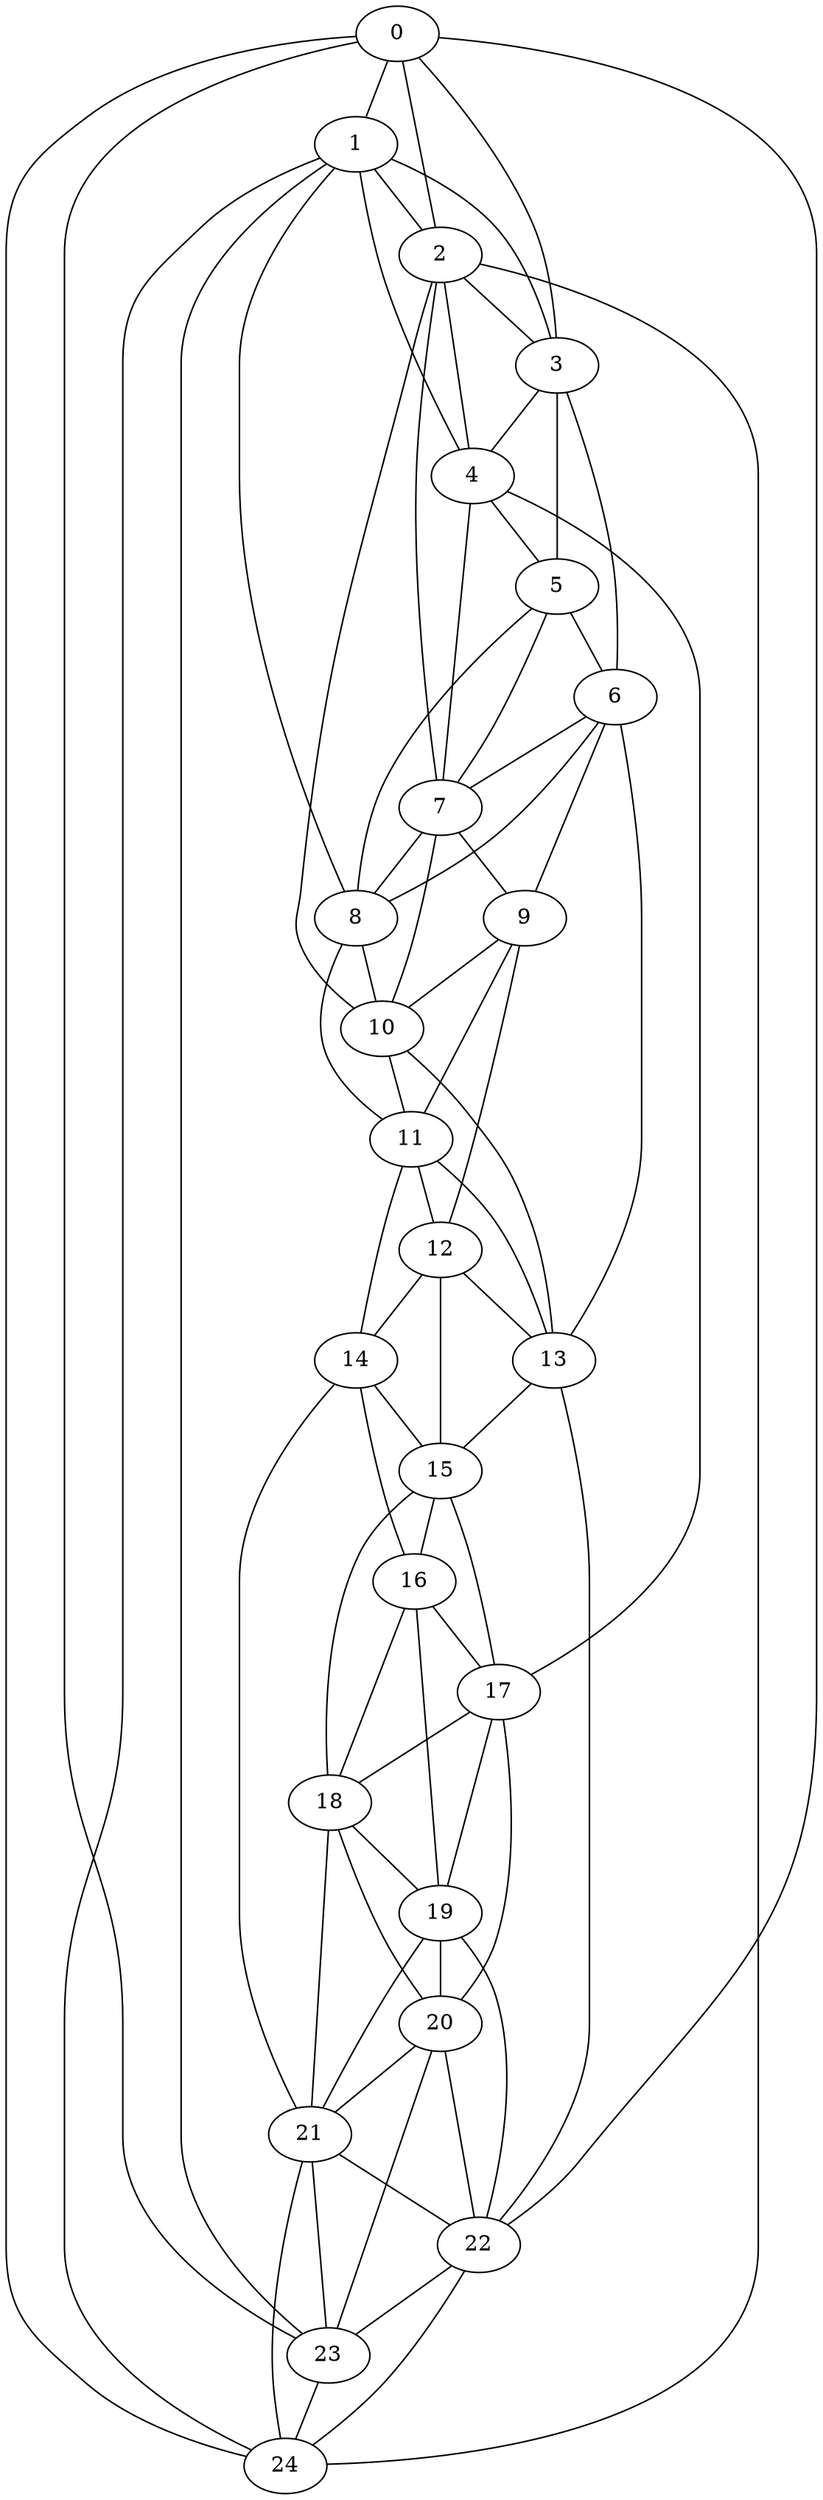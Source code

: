 strict graph "watts_strogatz_graph(25,6,0.1)" {
0;
1;
2;
3;
4;
5;
6;
7;
8;
9;
10;
11;
12;
13;
14;
15;
16;
17;
18;
19;
20;
21;
22;
23;
24;
0 -- 1  [is_available=True, prob="0.0726260335588"];
0 -- 2  [is_available=True, prob="1.0"];
0 -- 3  [is_available=True, prob="0.849649751746"];
0 -- 22  [is_available=True, prob="0.62100965961"];
0 -- 23  [is_available=True, prob="1.0"];
0 -- 24  [is_available=True, prob="0.507360870937"];
1 -- 2  [is_available=True, prob="1.0"];
1 -- 3  [is_available=True, prob="0.28844288392"];
1 -- 4  [is_available=True, prob="0.985606515774"];
1 -- 8  [is_available=True, prob="0.319640284062"];
1 -- 23  [is_available=True, prob="1.0"];
1 -- 24  [is_available=True, prob="0.585347645539"];
2 -- 3  [is_available=True, prob="0.827891071618"];
2 -- 4  [is_available=True, prob="0.388595848208"];
2 -- 7  [is_available=True, prob="0.652773145927"];
2 -- 10  [is_available=True, prob="0.444226413765"];
2 -- 24  [is_available=True, prob="0.33575568917"];
3 -- 4  [is_available=True, prob="0.461666256108"];
3 -- 5  [is_available=True, prob="1.0"];
3 -- 6  [is_available=True, prob="0.664353179841"];
4 -- 5  [is_available=True, prob="0.127752973999"];
4 -- 7  [is_available=True, prob="0.912647440189"];
4 -- 17  [is_available=True, prob="0.27997348387"];
5 -- 6  [is_available=True, prob="0.847258340446"];
5 -- 7  [is_available=True, prob="1.0"];
5 -- 8  [is_available=True, prob="0.804255723706"];
6 -- 7  [is_available=True, prob="0.0918536844521"];
6 -- 8  [is_available=True, prob="0.929520555945"];
6 -- 9  [is_available=True, prob="0.00578813623444"];
6 -- 13  [is_available=True, prob="0.135752892293"];
7 -- 8  [is_available=True, prob="0.659152288228"];
7 -- 9  [is_available=True, prob="0.929808506674"];
7 -- 10  [is_available=True, prob="0.10835871869"];
8 -- 10  [is_available=True, prob="1.0"];
8 -- 11  [is_available=True, prob="0.869251052659"];
9 -- 10  [is_available=True, prob="0.936615401099"];
9 -- 11  [is_available=True, prob="0.135451012195"];
9 -- 12  [is_available=True, prob="0.549210705769"];
10 -- 11  [is_available=True, prob="0.551292981999"];
10 -- 13  [is_available=True, prob="0.318758316216"];
11 -- 12  [is_available=True, prob="0.270737813589"];
11 -- 13  [is_available=True, prob="1.0"];
11 -- 14  [is_available=True, prob="0.247218769181"];
12 -- 13  [is_available=True, prob="0.653973628989"];
12 -- 14  [is_available=True, prob="1.0"];
12 -- 15  [is_available=True, prob="1.0"];
13 -- 15  [is_available=True, prob="0.196419248044"];
13 -- 22  [is_available=True, prob="0.924894004968"];
14 -- 15  [is_available=True, prob="0.139719394325"];
14 -- 16  [is_available=True, prob="0.464648899953"];
14 -- 21  [is_available=True, prob="1.0"];
15 -- 16  [is_available=True, prob="0.268121423089"];
15 -- 17  [is_available=True, prob="0.691641196244"];
15 -- 18  [is_available=True, prob="1.0"];
16 -- 17  [is_available=True, prob="1.0"];
16 -- 18  [is_available=True, prob="0.917715658562"];
16 -- 19  [is_available=True, prob="0.234709417622"];
17 -- 18  [is_available=True, prob="0.974554077752"];
17 -- 19  [is_available=True, prob="0.189673419707"];
17 -- 20  [is_available=True, prob="0.952772051279"];
18 -- 19  [is_available=True, prob="0.972347761544"];
18 -- 20  [is_available=True, prob="0.297001017249"];
18 -- 21  [is_available=True, prob="0.578911693563"];
19 -- 20  [is_available=True, prob="0.729194328792"];
19 -- 21  [is_available=True, prob="0.344246731174"];
19 -- 22  [is_available=True, prob="0.162224585647"];
20 -- 21  [is_available=True, prob="0.418034364888"];
20 -- 22  [is_available=True, prob="0.0722880140957"];
20 -- 23  [is_available=True, prob="0.495130631381"];
21 -- 22  [is_available=True, prob="0.629413989454"];
21 -- 23  [is_available=True, prob="1.0"];
21 -- 24  [is_available=True, prob="1.0"];
22 -- 23  [is_available=True, prob="0.175471068698"];
22 -- 24  [is_available=True, prob="0.3769671951"];
23 -- 24  [is_available=True, prob="1.0"];
}
